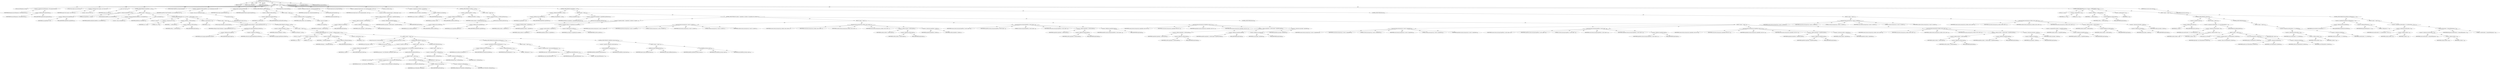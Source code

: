 digraph "getCommandline" {  
"111669149713" [label = <(METHOD,getCommandline)<SUB>425</SUB>> ]
"115964117026" [label = <(PARAM,this)<SUB>425</SUB>> ]
"115964117027" [label = <(PARAM,String[] srcFiles)<SUB>425</SUB>> ]
"115964117028" [label = <(PARAM,File[] baseDirs)<SUB>425</SUB>> ]
"25769803833" [label = <(BLOCK,&lt;empty&gt;,&lt;empty&gt;)<SUB>425</SUB>> ]
"94489280545" [label = <(LOCAL,char fileSeparator: char)<SUB>426</SUB>> ]
"30064771386" [label = <(&lt;operator&gt;.assignment,char fileSeparator = File.separatorChar)<SUB>426</SUB>> ]
"68719477006" [label = <(IDENTIFIER,fileSeparator,char fileSeparator = File.separatorChar)<SUB>426</SUB>> ]
"30064771387" [label = <(&lt;operator&gt;.fieldAccess,File.separatorChar)<SUB>426</SUB>> ]
"68719477007" [label = <(IDENTIFIER,File,char fileSeparator = File.separatorChar)<SUB>426</SUB>> ]
"55834574909" [label = <(FIELD_IDENTIFIER,separatorChar,separatorChar)<SUB>426</SUB>> ]
"94489280546" [label = <(LOCAL,Vector targets: java.util.Vector)<SUB>427</SUB>> ]
"30064771388" [label = <(&lt;operator&gt;.assignment,Vector targets = new Vector())<SUB>427</SUB>> ]
"68719477008" [label = <(IDENTIFIER,targets,Vector targets = new Vector())<SUB>427</SUB>> ]
"30064771389" [label = <(&lt;operator&gt;.alloc,new Vector())<SUB>427</SUB>> ]
"30064771390" [label = <(&lt;init&gt;,new Vector())<SUB>427</SUB>> ]
"68719477009" [label = <(IDENTIFIER,targets,new Vector())<SUB>427</SUB>> ]
"47244640291" [label = <(CONTROL_STRUCTURE,IF,if (targetFilePos != null))<SUB>428</SUB>> ]
"30064771391" [label = <(&lt;operator&gt;.notEquals,targetFilePos != null)<SUB>428</SUB>> ]
"30064771392" [label = <(&lt;operator&gt;.fieldAccess,this.targetFilePos)<SUB>428</SUB>> ]
"68719477010" [label = <(IDENTIFIER,this,targetFilePos != null)> ]
"55834574910" [label = <(FIELD_IDENTIFIER,targetFilePos,targetFilePos)<SUB>428</SUB>> ]
"90194313281" [label = <(LITERAL,null,targetFilePos != null)<SUB>428</SUB>> ]
"25769803834" [label = <(BLOCK,&lt;empty&gt;,&lt;empty&gt;)<SUB>428</SUB>> ]
"94489280547" [label = <(LOCAL,Hashtable addedFiles: java.util.Hashtable)<SUB>429</SUB>> ]
"30064771393" [label = <(&lt;operator&gt;.assignment,Hashtable addedFiles = new Hashtable())<SUB>429</SUB>> ]
"68719477011" [label = <(IDENTIFIER,addedFiles,Hashtable addedFiles = new Hashtable())<SUB>429</SUB>> ]
"30064771394" [label = <(&lt;operator&gt;.alloc,new Hashtable())<SUB>429</SUB>> ]
"30064771395" [label = <(&lt;init&gt;,new Hashtable())<SUB>429</SUB>> ]
"68719477012" [label = <(IDENTIFIER,addedFiles,new Hashtable())<SUB>429</SUB>> ]
"47244640292" [label = <(CONTROL_STRUCTURE,FOR,for (int i = 0; Some(i &lt; srcFiles.length); i++))<SUB>430</SUB>> ]
"94489280548" [label = <(LOCAL,int i: int)<SUB>430</SUB>> ]
"30064771396" [label = <(&lt;operator&gt;.assignment,int i = 0)<SUB>430</SUB>> ]
"68719477013" [label = <(IDENTIFIER,i,int i = 0)<SUB>430</SUB>> ]
"90194313282" [label = <(LITERAL,0,int i = 0)<SUB>430</SUB>> ]
"30064771397" [label = <(&lt;operator&gt;.lessThan,i &lt; srcFiles.length)<SUB>430</SUB>> ]
"68719477014" [label = <(IDENTIFIER,i,i &lt; srcFiles.length)<SUB>430</SUB>> ]
"30064771398" [label = <(&lt;operator&gt;.fieldAccess,srcFiles.length)<SUB>430</SUB>> ]
"68719477015" [label = <(IDENTIFIER,srcFiles,i &lt; srcFiles.length)<SUB>430</SUB>> ]
"55834574911" [label = <(FIELD_IDENTIFIER,length,length)<SUB>430</SUB>> ]
"30064771399" [label = <(&lt;operator&gt;.postIncrement,i++)<SUB>430</SUB>> ]
"68719477016" [label = <(IDENTIFIER,i,i++)<SUB>430</SUB>> ]
"25769803835" [label = <(BLOCK,&lt;empty&gt;,&lt;empty&gt;)<SUB>430</SUB>> ]
"94489280549" [label = <(LOCAL,String[] subTargets: java.lang.String[])<SUB>431</SUB>> ]
"30064771400" [label = <(&lt;operator&gt;.assignment,String[] subTargets = mapper.mapFileName(srcFil...)<SUB>431</SUB>> ]
"68719477017" [label = <(IDENTIFIER,subTargets,String[] subTargets = mapper.mapFileName(srcFil...)<SUB>431</SUB>> ]
"30064771401" [label = <(mapFileName,this.mapper.mapFileName(srcFiles[i]))<SUB>431</SUB>> ]
"30064771402" [label = <(&lt;operator&gt;.fieldAccess,this.mapper)<SUB>431</SUB>> ]
"68719477018" [label = <(IDENTIFIER,this,this.mapper.mapFileName(srcFiles[i]))> ]
"55834574912" [label = <(FIELD_IDENTIFIER,mapper,mapper)<SUB>431</SUB>> ]
"30064771403" [label = <(&lt;operator&gt;.indexAccess,srcFiles[i])<SUB>431</SUB>> ]
"68719477019" [label = <(IDENTIFIER,srcFiles,this.mapper.mapFileName(srcFiles[i]))<SUB>431</SUB>> ]
"68719477020" [label = <(IDENTIFIER,i,this.mapper.mapFileName(srcFiles[i]))<SUB>431</SUB>> ]
"47244640293" [label = <(CONTROL_STRUCTURE,IF,if (subTargets != null))<SUB>432</SUB>> ]
"30064771404" [label = <(&lt;operator&gt;.notEquals,subTargets != null)<SUB>432</SUB>> ]
"68719477021" [label = <(IDENTIFIER,subTargets,subTargets != null)<SUB>432</SUB>> ]
"90194313283" [label = <(LITERAL,null,subTargets != null)<SUB>432</SUB>> ]
"25769803836" [label = <(BLOCK,&lt;empty&gt;,&lt;empty&gt;)<SUB>432</SUB>> ]
"47244640294" [label = <(CONTROL_STRUCTURE,FOR,for (int j = 0; Some(j &lt; subTargets.length); j++))<SUB>433</SUB>> ]
"94489280550" [label = <(LOCAL,int j: int)<SUB>433</SUB>> ]
"30064771405" [label = <(&lt;operator&gt;.assignment,int j = 0)<SUB>433</SUB>> ]
"68719477022" [label = <(IDENTIFIER,j,int j = 0)<SUB>433</SUB>> ]
"90194313284" [label = <(LITERAL,0,int j = 0)<SUB>433</SUB>> ]
"30064771406" [label = <(&lt;operator&gt;.lessThan,j &lt; subTargets.length)<SUB>433</SUB>> ]
"68719477023" [label = <(IDENTIFIER,j,j &lt; subTargets.length)<SUB>433</SUB>> ]
"30064771407" [label = <(&lt;operator&gt;.fieldAccess,subTargets.length)<SUB>433</SUB>> ]
"68719477024" [label = <(IDENTIFIER,subTargets,j &lt; subTargets.length)<SUB>433</SUB>> ]
"55834574913" [label = <(FIELD_IDENTIFIER,length,length)<SUB>433</SUB>> ]
"30064771408" [label = <(&lt;operator&gt;.postIncrement,j++)<SUB>433</SUB>> ]
"68719477025" [label = <(IDENTIFIER,j,j++)<SUB>433</SUB>> ]
"25769803837" [label = <(BLOCK,&lt;empty&gt;,&lt;empty&gt;)<SUB>433</SUB>> ]
"94489280551" [label = <(LOCAL,String name: java.lang.String)<SUB>434</SUB>> ]
"30064771409" [label = <(&lt;operator&gt;.assignment,String name = null)<SUB>434</SUB>> ]
"68719477026" [label = <(IDENTIFIER,name,String name = null)<SUB>434</SUB>> ]
"90194313285" [label = <(LITERAL,null,String name = null)<SUB>434</SUB>> ]
"47244640295" [label = <(CONTROL_STRUCTURE,IF,if (!relative))<SUB>435</SUB>> ]
"30064771410" [label = <(&lt;operator&gt;.logicalNot,!relative)<SUB>435</SUB>> ]
"30064771411" [label = <(&lt;operator&gt;.fieldAccess,this.relative)<SUB>435</SUB>> ]
"68719477027" [label = <(IDENTIFIER,this,!relative)> ]
"55834574914" [label = <(FIELD_IDENTIFIER,relative,relative)<SUB>435</SUB>> ]
"25769803838" [label = <(BLOCK,&lt;empty&gt;,&lt;empty&gt;)<SUB>435</SUB>> ]
"30064771412" [label = <(&lt;operator&gt;.assignment,name = (new File(destDir, subTargets[j])).getAb...)<SUB>436</SUB>> ]
"68719477028" [label = <(IDENTIFIER,name,name = (new File(destDir, subTargets[j])).getAb...)<SUB>436</SUB>> ]
"30064771413" [label = <(getAbsolutePath,this.getAbsolutePath())<SUB>436</SUB>> ]
"25769803839" [label = <(BLOCK,&lt;empty&gt;,&lt;empty&gt;)<SUB>436</SUB>> ]
"94489280552" [label = <(LOCAL,$obj7: java.io.File)<SUB>436</SUB>> ]
"30064771414" [label = <(&lt;operator&gt;.assignment,$obj7 = new File(destDir, subTargets[j]))<SUB>436</SUB>> ]
"68719477029" [label = <(IDENTIFIER,$obj7,$obj7 = new File(destDir, subTargets[j]))<SUB>436</SUB>> ]
"30064771415" [label = <(&lt;operator&gt;.alloc,new File(destDir, subTargets[j]))<SUB>436</SUB>> ]
"30064771416" [label = <(&lt;init&gt;,new File(destDir, subTargets[j]))<SUB>436</SUB>> ]
"68719477030" [label = <(IDENTIFIER,$obj7,new File(destDir, subTargets[j]))<SUB>436</SUB>> ]
"30064771417" [label = <(&lt;operator&gt;.fieldAccess,this.destDir)<SUB>436</SUB>> ]
"68719477031" [label = <(IDENTIFIER,this,new File(destDir, subTargets[j]))> ]
"55834574915" [label = <(FIELD_IDENTIFIER,destDir,destDir)<SUB>436</SUB>> ]
"30064771418" [label = <(&lt;operator&gt;.indexAccess,subTargets[j])<SUB>436</SUB>> ]
"68719477032" [label = <(IDENTIFIER,subTargets,new File(destDir, subTargets[j]))<SUB>436</SUB>> ]
"68719477033" [label = <(IDENTIFIER,j,new File(destDir, subTargets[j]))<SUB>436</SUB>> ]
"68719477034" [label = <(IDENTIFIER,$obj7,&lt;empty&gt;)<SUB>436</SUB>> ]
"47244640296" [label = <(CONTROL_STRUCTURE,ELSE,else)<SUB>437</SUB>> ]
"25769803840" [label = <(BLOCK,&lt;empty&gt;,&lt;empty&gt;)<SUB>437</SUB>> ]
"30064771419" [label = <(&lt;operator&gt;.assignment,name = subTargets[j])<SUB>438</SUB>> ]
"68719477035" [label = <(IDENTIFIER,name,name = subTargets[j])<SUB>438</SUB>> ]
"30064771420" [label = <(&lt;operator&gt;.indexAccess,subTargets[j])<SUB>438</SUB>> ]
"68719477036" [label = <(IDENTIFIER,subTargets,name = subTargets[j])<SUB>438</SUB>> ]
"68719477037" [label = <(IDENTIFIER,j,name = subTargets[j])<SUB>438</SUB>> ]
"47244640297" [label = <(CONTROL_STRUCTURE,IF,if (forwardSlash &amp;&amp; fileSeparator != '/'))<SUB>440</SUB>> ]
"30064771421" [label = <(&lt;operator&gt;.logicalAnd,forwardSlash &amp;&amp; fileSeparator != '/')<SUB>440</SUB>> ]
"30064771422" [label = <(&lt;operator&gt;.fieldAccess,this.forwardSlash)<SUB>440</SUB>> ]
"68719477038" [label = <(IDENTIFIER,this,forwardSlash &amp;&amp; fileSeparator != '/')> ]
"55834574916" [label = <(FIELD_IDENTIFIER,forwardSlash,forwardSlash)<SUB>440</SUB>> ]
"30064771423" [label = <(&lt;operator&gt;.notEquals,fileSeparator != '/')<SUB>440</SUB>> ]
"68719477039" [label = <(IDENTIFIER,fileSeparator,fileSeparator != '/')<SUB>440</SUB>> ]
"90194313286" [label = <(LITERAL,'/',fileSeparator != '/')<SUB>440</SUB>> ]
"25769803841" [label = <(BLOCK,&lt;empty&gt;,&lt;empty&gt;)<SUB>440</SUB>> ]
"30064771424" [label = <(&lt;operator&gt;.assignment,name = name.replace(fileSeparator, '/'))<SUB>441</SUB>> ]
"68719477040" [label = <(IDENTIFIER,name,name = name.replace(fileSeparator, '/'))<SUB>441</SUB>> ]
"30064771425" [label = <(replace,name.replace(fileSeparator, '/'))<SUB>441</SUB>> ]
"68719477041" [label = <(IDENTIFIER,name,name.replace(fileSeparator, '/'))<SUB>441</SUB>> ]
"68719477042" [label = <(IDENTIFIER,fileSeparator,name.replace(fileSeparator, '/'))<SUB>441</SUB>> ]
"90194313287" [label = <(LITERAL,'/',name.replace(fileSeparator, '/'))<SUB>441</SUB>> ]
"47244640298" [label = <(CONTROL_STRUCTURE,IF,if (!addedFiles.contains(name)))<SUB>443</SUB>> ]
"30064771426" [label = <(&lt;operator&gt;.logicalNot,!addedFiles.contains(name))<SUB>443</SUB>> ]
"30064771427" [label = <(contains,addedFiles.contains(name))<SUB>443</SUB>> ]
"68719477043" [label = <(IDENTIFIER,addedFiles,addedFiles.contains(name))<SUB>443</SUB>> ]
"68719477044" [label = <(IDENTIFIER,name,addedFiles.contains(name))<SUB>443</SUB>> ]
"25769803842" [label = <(BLOCK,&lt;empty&gt;,&lt;empty&gt;)<SUB>443</SUB>> ]
"30064771428" [label = <(addElement,targets.addElement(name))<SUB>444</SUB>> ]
"68719477045" [label = <(IDENTIFIER,targets,targets.addElement(name))<SUB>444</SUB>> ]
"68719477046" [label = <(IDENTIFIER,name,targets.addElement(name))<SUB>444</SUB>> ]
"30064771429" [label = <(put,addedFiles.put(name, name))<SUB>445</SUB>> ]
"68719477047" [label = <(IDENTIFIER,addedFiles,addedFiles.put(name, name))<SUB>445</SUB>> ]
"68719477048" [label = <(IDENTIFIER,name,addedFiles.put(name, name))<SUB>445</SUB>> ]
"68719477049" [label = <(IDENTIFIER,name,addedFiles.put(name, name))<SUB>445</SUB>> ]
"94489280553" [label = <(LOCAL,String[] targetFiles: java.lang.String[])<SUB>451</SUB>> ]
"30064771430" [label = <(&lt;operator&gt;.assignment,String[] targetFiles = new String[targets.size()])<SUB>451</SUB>> ]
"68719477050" [label = <(IDENTIFIER,targetFiles,String[] targetFiles = new String[targets.size()])<SUB>451</SUB>> ]
"30064771431" [label = <(&lt;operator&gt;.alloc,new String[targets.size()])> ]
"30064771432" [label = <(size,targets.size())<SUB>451</SUB>> ]
"68719477051" [label = <(IDENTIFIER,targets,targets.size())<SUB>451</SUB>> ]
"30064771433" [label = <(copyInto,targets.copyInto(targetFiles))<SUB>452</SUB>> ]
"68719477052" [label = <(IDENTIFIER,targets,targets.copyInto(targetFiles))<SUB>452</SUB>> ]
"68719477053" [label = <(IDENTIFIER,targetFiles,targets.copyInto(targetFiles))<SUB>452</SUB>> ]
"47244640299" [label = <(CONTROL_STRUCTURE,IF,if (!addSourceFile))<SUB>454</SUB>> ]
"30064771434" [label = <(&lt;operator&gt;.logicalNot,!addSourceFile)<SUB>454</SUB>> ]
"30064771435" [label = <(&lt;operator&gt;.fieldAccess,this.addSourceFile)<SUB>454</SUB>> ]
"68719477054" [label = <(IDENTIFIER,this,!addSourceFile)> ]
"55834574917" [label = <(FIELD_IDENTIFIER,addSourceFile,addSourceFile)<SUB>454</SUB>> ]
"25769803843" [label = <(BLOCK,&lt;empty&gt;,&lt;empty&gt;)<SUB>454</SUB>> ]
"30064771436" [label = <(&lt;operator&gt;.assignment,srcFiles = new String[0])<SUB>455</SUB>> ]
"68719477055" [label = <(IDENTIFIER,srcFiles,srcFiles = new String[0])<SUB>455</SUB>> ]
"30064771437" [label = <(&lt;operator&gt;.alloc,new String[0])> ]
"90194313288" [label = <(LITERAL,0,new String[0])<SUB>455</SUB>> ]
"94489280554" [label = <(LOCAL,String[] orig: java.lang.String[])<SUB>458</SUB>> ]
"30064771438" [label = <(&lt;operator&gt;.assignment,String[] orig = cmdl.getCommandline())<SUB>458</SUB>> ]
"68719477056" [label = <(IDENTIFIER,orig,String[] orig = cmdl.getCommandline())<SUB>458</SUB>> ]
"30064771439" [label = <(getCommandline,getCommandline())<SUB>458</SUB>> ]
"68719477057" [label = <(IDENTIFIER,cmdl,getCommandline())<SUB>458</SUB>> ]
"94489280555" [label = <(LOCAL,String[] result: java.lang.String[])<SUB>459</SUB>> ]
"30064771440" [label = <(&lt;operator&gt;.assignment,String[] result = new String[orig.length + srcF...)<SUB>459</SUB>> ]
"68719477058" [label = <(IDENTIFIER,result,String[] result = new String[orig.length + srcF...)<SUB>459</SUB>> ]
"30064771441" [label = <(&lt;operator&gt;.alloc,new String[orig.length + srcFiles.length + targ...)> ]
"30064771442" [label = <(&lt;operator&gt;.addition,orig.length + srcFiles.length + targetFiles.length)<SUB>460</SUB>> ]
"30064771443" [label = <(&lt;operator&gt;.addition,orig.length + srcFiles.length)<SUB>460</SUB>> ]
"30064771444" [label = <(&lt;operator&gt;.fieldAccess,orig.length)<SUB>460</SUB>> ]
"68719477059" [label = <(IDENTIFIER,orig,orig.length + srcFiles.length)<SUB>460</SUB>> ]
"55834574918" [label = <(FIELD_IDENTIFIER,length,length)<SUB>460</SUB>> ]
"30064771445" [label = <(&lt;operator&gt;.fieldAccess,srcFiles.length)<SUB>460</SUB>> ]
"68719477060" [label = <(IDENTIFIER,srcFiles,orig.length + srcFiles.length)<SUB>460</SUB>> ]
"55834574919" [label = <(FIELD_IDENTIFIER,length,length)<SUB>460</SUB>> ]
"30064771446" [label = <(&lt;operator&gt;.fieldAccess,targetFiles.length)<SUB>460</SUB>> ]
"68719477061" [label = <(IDENTIFIER,targetFiles,orig.length + srcFiles.length + targetFiles.length)<SUB>460</SUB>> ]
"55834574920" [label = <(FIELD_IDENTIFIER,length,length)<SUB>460</SUB>> ]
"94489280556" [label = <(LOCAL,int srcIndex: int)<SUB>462</SUB>> ]
"30064771447" [label = <(&lt;operator&gt;.assignment,int srcIndex = orig.length)<SUB>462</SUB>> ]
"68719477062" [label = <(IDENTIFIER,srcIndex,int srcIndex = orig.length)<SUB>462</SUB>> ]
"30064771448" [label = <(&lt;operator&gt;.fieldAccess,orig.length)<SUB>462</SUB>> ]
"68719477063" [label = <(IDENTIFIER,orig,int srcIndex = orig.length)<SUB>462</SUB>> ]
"55834574921" [label = <(FIELD_IDENTIFIER,length,length)<SUB>462</SUB>> ]
"47244640300" [label = <(CONTROL_STRUCTURE,IF,if (srcFilePos != null))<SUB>463</SUB>> ]
"30064771449" [label = <(&lt;operator&gt;.notEquals,srcFilePos != null)<SUB>463</SUB>> ]
"30064771450" [label = <(&lt;operator&gt;.fieldAccess,this.srcFilePos)<SUB>463</SUB>> ]
"68719477064" [label = <(IDENTIFIER,this,srcFilePos != null)> ]
"55834574922" [label = <(FIELD_IDENTIFIER,srcFilePos,srcFilePos)<SUB>463</SUB>> ]
"90194313289" [label = <(LITERAL,null,srcFilePos != null)<SUB>463</SUB>> ]
"25769803844" [label = <(BLOCK,&lt;empty&gt;,&lt;empty&gt;)<SUB>463</SUB>> ]
"30064771451" [label = <(&lt;operator&gt;.assignment,srcIndex = srcFilePos.getPosition())<SUB>464</SUB>> ]
"68719477065" [label = <(IDENTIFIER,srcIndex,srcIndex = srcFilePos.getPosition())<SUB>464</SUB>> ]
"30064771452" [label = <(getPosition,this.srcFilePos.getPosition())<SUB>464</SUB>> ]
"30064771453" [label = <(&lt;operator&gt;.fieldAccess,this.srcFilePos)<SUB>464</SUB>> ]
"68719477066" [label = <(IDENTIFIER,this,this.srcFilePos.getPosition())> ]
"55834574923" [label = <(FIELD_IDENTIFIER,srcFilePos,srcFilePos)<SUB>464</SUB>> ]
"47244640301" [label = <(CONTROL_STRUCTURE,IF,if (targetFilePos != null))<SUB>467</SUB>> ]
"30064771454" [label = <(&lt;operator&gt;.notEquals,targetFilePos != null)<SUB>467</SUB>> ]
"30064771455" [label = <(&lt;operator&gt;.fieldAccess,this.targetFilePos)<SUB>467</SUB>> ]
"68719477067" [label = <(IDENTIFIER,this,targetFilePos != null)> ]
"55834574924" [label = <(FIELD_IDENTIFIER,targetFilePos,targetFilePos)<SUB>467</SUB>> ]
"90194313290" [label = <(LITERAL,null,targetFilePos != null)<SUB>467</SUB>> ]
"25769803845" [label = <(BLOCK,&lt;empty&gt;,&lt;empty&gt;)<SUB>467</SUB>> ]
"94489280557" [label = <(LOCAL,int targetIndex: int)<SUB>468</SUB>> ]
"30064771456" [label = <(&lt;operator&gt;.assignment,int targetIndex = targetFilePos.getPosition())<SUB>468</SUB>> ]
"68719477068" [label = <(IDENTIFIER,targetIndex,int targetIndex = targetFilePos.getPosition())<SUB>468</SUB>> ]
"30064771457" [label = <(getPosition,this.targetFilePos.getPosition())<SUB>468</SUB>> ]
"30064771458" [label = <(&lt;operator&gt;.fieldAccess,this.targetFilePos)<SUB>468</SUB>> ]
"68719477069" [label = <(IDENTIFIER,this,this.targetFilePos.getPosition())> ]
"55834574925" [label = <(FIELD_IDENTIFIER,targetFilePos,targetFilePos)<SUB>468</SUB>> ]
"47244640302" [label = <(CONTROL_STRUCTURE,IF,if (srcIndex &lt; targetIndex || (srcIndex == targetIndex &amp;&amp; srcIsFirst)))<SUB>470</SUB>> ]
"30064771459" [label = <(&lt;operator&gt;.logicalOr,srcIndex &lt; targetIndex || (srcIndex == targetIn...)<SUB>470</SUB>> ]
"30064771460" [label = <(&lt;operator&gt;.lessThan,srcIndex &lt; targetIndex)<SUB>470</SUB>> ]
"68719477070" [label = <(IDENTIFIER,srcIndex,srcIndex &lt; targetIndex)<SUB>470</SUB>> ]
"68719477071" [label = <(IDENTIFIER,targetIndex,srcIndex &lt; targetIndex)<SUB>470</SUB>> ]
"30064771461" [label = <(&lt;operator&gt;.logicalAnd,srcIndex == targetIndex &amp;&amp; srcIsFirst)<SUB>471</SUB>> ]
"30064771462" [label = <(&lt;operator&gt;.equals,srcIndex == targetIndex)<SUB>471</SUB>> ]
"68719477072" [label = <(IDENTIFIER,srcIndex,srcIndex == targetIndex)<SUB>471</SUB>> ]
"68719477073" [label = <(IDENTIFIER,targetIndex,srcIndex == targetIndex)<SUB>471</SUB>> ]
"30064771463" [label = <(&lt;operator&gt;.fieldAccess,this.srcIsFirst)<SUB>471</SUB>> ]
"68719477074" [label = <(IDENTIFIER,this,srcIndex == targetIndex &amp;&amp; srcIsFirst)> ]
"55834574926" [label = <(FIELD_IDENTIFIER,srcIsFirst,srcIsFirst)<SUB>471</SUB>> ]
"25769803846" [label = <(BLOCK,&lt;empty&gt;,&lt;empty&gt;)<SUB>471</SUB>> ]
"30064771464" [label = <(arraycopy,System.arraycopy(orig, 0, result, 0, srcIndex))<SUB>474</SUB>> ]
"68719477075" [label = <(IDENTIFIER,System,System.arraycopy(orig, 0, result, 0, srcIndex))<SUB>474</SUB>> ]
"68719477076" [label = <(IDENTIFIER,orig,System.arraycopy(orig, 0, result, 0, srcIndex))<SUB>474</SUB>> ]
"90194313291" [label = <(LITERAL,0,System.arraycopy(orig, 0, result, 0, srcIndex))<SUB>474</SUB>> ]
"68719477077" [label = <(IDENTIFIER,result,System.arraycopy(orig, 0, result, 0, srcIndex))<SUB>474</SUB>> ]
"90194313292" [label = <(LITERAL,0,System.arraycopy(orig, 0, result, 0, srcIndex))<SUB>474</SUB>> ]
"68719477078" [label = <(IDENTIFIER,srcIndex,System.arraycopy(orig, 0, result, 0, srcIndex))<SUB>474</SUB>> ]
"30064771465" [label = <(arraycopy,System.arraycopy(orig, srcIndex, result, srcInd...)<SUB>477</SUB>> ]
"68719477079" [label = <(IDENTIFIER,System,System.arraycopy(orig, srcIndex, result, srcInd...)<SUB>477</SUB>> ]
"68719477080" [label = <(IDENTIFIER,orig,System.arraycopy(orig, srcIndex, result, srcInd...)<SUB>477</SUB>> ]
"68719477081" [label = <(IDENTIFIER,srcIndex,System.arraycopy(orig, srcIndex, result, srcInd...)<SUB>477</SUB>> ]
"68719477082" [label = <(IDENTIFIER,result,System.arraycopy(orig, srcIndex, result, srcInd...)<SUB>477</SUB>> ]
"30064771466" [label = <(&lt;operator&gt;.addition,srcIndex + srcFiles.length)<SUB>478</SUB>> ]
"68719477083" [label = <(IDENTIFIER,srcIndex,srcIndex + srcFiles.length)<SUB>478</SUB>> ]
"30064771467" [label = <(&lt;operator&gt;.fieldAccess,srcFiles.length)<SUB>478</SUB>> ]
"68719477084" [label = <(IDENTIFIER,srcFiles,srcIndex + srcFiles.length)<SUB>478</SUB>> ]
"55834574927" [label = <(FIELD_IDENTIFIER,length,length)<SUB>478</SUB>> ]
"30064771468" [label = <(&lt;operator&gt;.subtraction,targetIndex - srcIndex)<SUB>479</SUB>> ]
"68719477085" [label = <(IDENTIFIER,targetIndex,targetIndex - srcIndex)<SUB>479</SUB>> ]
"68719477086" [label = <(IDENTIFIER,srcIndex,targetIndex - srcIndex)<SUB>479</SUB>> ]
"30064771469" [label = <(arraycopy,System.arraycopy(targetFiles, 0, result, target...)<SUB>482</SUB>> ]
"68719477087" [label = <(IDENTIFIER,System,System.arraycopy(targetFiles, 0, result, target...)<SUB>482</SUB>> ]
"68719477088" [label = <(IDENTIFIER,targetFiles,System.arraycopy(targetFiles, 0, result, target...)<SUB>482</SUB>> ]
"90194313293" [label = <(LITERAL,0,System.arraycopy(targetFiles, 0, result, target...)<SUB>482</SUB>> ]
"68719477089" [label = <(IDENTIFIER,result,System.arraycopy(targetFiles, 0, result, target...)<SUB>482</SUB>> ]
"30064771470" [label = <(&lt;operator&gt;.addition,targetIndex + srcFiles.length)<SUB>483</SUB>> ]
"68719477090" [label = <(IDENTIFIER,targetIndex,targetIndex + srcFiles.length)<SUB>483</SUB>> ]
"30064771471" [label = <(&lt;operator&gt;.fieldAccess,srcFiles.length)<SUB>483</SUB>> ]
"68719477091" [label = <(IDENTIFIER,srcFiles,targetIndex + srcFiles.length)<SUB>483</SUB>> ]
"55834574928" [label = <(FIELD_IDENTIFIER,length,length)<SUB>483</SUB>> ]
"30064771472" [label = <(&lt;operator&gt;.fieldAccess,targetFiles.length)<SUB>484</SUB>> ]
"68719477092" [label = <(IDENTIFIER,targetFiles,System.arraycopy(targetFiles, 0, result, target...)<SUB>484</SUB>> ]
"55834574929" [label = <(FIELD_IDENTIFIER,length,length)<SUB>484</SUB>> ]
"30064771473" [label = <(arraycopy,System.arraycopy(orig, targetIndex, result, tar...)<SUB>487</SUB>> ]
"68719477093" [label = <(IDENTIFIER,System,System.arraycopy(orig, targetIndex, result, tar...)<SUB>487</SUB>> ]
"68719477094" [label = <(IDENTIFIER,orig,System.arraycopy(orig, targetIndex, result, tar...)<SUB>487</SUB>> ]
"68719477095" [label = <(IDENTIFIER,targetIndex,System.arraycopy(orig, targetIndex, result, tar...)<SUB>487</SUB>> ]
"68719477096" [label = <(IDENTIFIER,result,System.arraycopy(orig, targetIndex, result, tar...)<SUB>487</SUB>> ]
"30064771474" [label = <(&lt;operator&gt;.addition,targetIndex + srcFiles.length + targetFiles.length)<SUB>488</SUB>> ]
"30064771475" [label = <(&lt;operator&gt;.addition,targetIndex + srcFiles.length)<SUB>488</SUB>> ]
"68719477097" [label = <(IDENTIFIER,targetIndex,targetIndex + srcFiles.length)<SUB>488</SUB>> ]
"30064771476" [label = <(&lt;operator&gt;.fieldAccess,srcFiles.length)<SUB>488</SUB>> ]
"68719477098" [label = <(IDENTIFIER,srcFiles,targetIndex + srcFiles.length)<SUB>488</SUB>> ]
"55834574930" [label = <(FIELD_IDENTIFIER,length,length)<SUB>488</SUB>> ]
"30064771477" [label = <(&lt;operator&gt;.fieldAccess,targetFiles.length)<SUB>488</SUB>> ]
"68719477099" [label = <(IDENTIFIER,targetFiles,targetIndex + srcFiles.length + targetFiles.length)<SUB>488</SUB>> ]
"55834574931" [label = <(FIELD_IDENTIFIER,length,length)<SUB>488</SUB>> ]
"30064771478" [label = <(&lt;operator&gt;.subtraction,orig.length - targetIndex)<SUB>489</SUB>> ]
"30064771479" [label = <(&lt;operator&gt;.fieldAccess,orig.length)<SUB>489</SUB>> ]
"68719477100" [label = <(IDENTIFIER,orig,orig.length - targetIndex)<SUB>489</SUB>> ]
"55834574932" [label = <(FIELD_IDENTIFIER,length,length)<SUB>489</SUB>> ]
"68719477101" [label = <(IDENTIFIER,targetIndex,orig.length - targetIndex)<SUB>489</SUB>> ]
"47244640303" [label = <(CONTROL_STRUCTURE,ELSE,else)<SUB>490</SUB>> ]
"25769803847" [label = <(BLOCK,&lt;empty&gt;,&lt;empty&gt;)<SUB>490</SUB>> ]
"30064771480" [label = <(arraycopy,System.arraycopy(orig, 0, result, 0, targetIndex))<SUB>492</SUB>> ]
"68719477102" [label = <(IDENTIFIER,System,System.arraycopy(orig, 0, result, 0, targetIndex))<SUB>492</SUB>> ]
"68719477103" [label = <(IDENTIFIER,orig,System.arraycopy(orig, 0, result, 0, targetIndex))<SUB>492</SUB>> ]
"90194313294" [label = <(LITERAL,0,System.arraycopy(orig, 0, result, 0, targetIndex))<SUB>492</SUB>> ]
"68719477104" [label = <(IDENTIFIER,result,System.arraycopy(orig, 0, result, 0, targetIndex))<SUB>492</SUB>> ]
"90194313295" [label = <(LITERAL,0,System.arraycopy(orig, 0, result, 0, targetIndex))<SUB>492</SUB>> ]
"68719477105" [label = <(IDENTIFIER,targetIndex,System.arraycopy(orig, 0, result, 0, targetIndex))<SUB>492</SUB>> ]
"30064771481" [label = <(arraycopy,System.arraycopy(targetFiles, 0, result, target...)<SUB>495</SUB>> ]
"68719477106" [label = <(IDENTIFIER,System,System.arraycopy(targetFiles, 0, result, target...)<SUB>495</SUB>> ]
"68719477107" [label = <(IDENTIFIER,targetFiles,System.arraycopy(targetFiles, 0, result, target...)<SUB>495</SUB>> ]
"90194313296" [label = <(LITERAL,0,System.arraycopy(targetFiles, 0, result, target...)<SUB>495</SUB>> ]
"68719477108" [label = <(IDENTIFIER,result,System.arraycopy(targetFiles, 0, result, target...)<SUB>495</SUB>> ]
"68719477109" [label = <(IDENTIFIER,targetIndex,System.arraycopy(targetFiles, 0, result, target...)<SUB>496</SUB>> ]
"30064771482" [label = <(&lt;operator&gt;.fieldAccess,targetFiles.length)<SUB>497</SUB>> ]
"68719477110" [label = <(IDENTIFIER,targetFiles,System.arraycopy(targetFiles, 0, result, target...)<SUB>497</SUB>> ]
"55834574933" [label = <(FIELD_IDENTIFIER,length,length)<SUB>497</SUB>> ]
"30064771483" [label = <(arraycopy,System.arraycopy(orig, targetIndex, result, tar...)<SUB>500</SUB>> ]
"68719477111" [label = <(IDENTIFIER,System,System.arraycopy(orig, targetIndex, result, tar...)<SUB>500</SUB>> ]
"68719477112" [label = <(IDENTIFIER,orig,System.arraycopy(orig, targetIndex, result, tar...)<SUB>500</SUB>> ]
"68719477113" [label = <(IDENTIFIER,targetIndex,System.arraycopy(orig, targetIndex, result, tar...)<SUB>500</SUB>> ]
"68719477114" [label = <(IDENTIFIER,result,System.arraycopy(orig, targetIndex, result, tar...)<SUB>500</SUB>> ]
"30064771484" [label = <(&lt;operator&gt;.addition,targetIndex + targetFiles.length)<SUB>501</SUB>> ]
"68719477115" [label = <(IDENTIFIER,targetIndex,targetIndex + targetFiles.length)<SUB>501</SUB>> ]
"30064771485" [label = <(&lt;operator&gt;.fieldAccess,targetFiles.length)<SUB>501</SUB>> ]
"68719477116" [label = <(IDENTIFIER,targetFiles,targetIndex + targetFiles.length)<SUB>501</SUB>> ]
"55834574934" [label = <(FIELD_IDENTIFIER,length,length)<SUB>501</SUB>> ]
"30064771486" [label = <(&lt;operator&gt;.subtraction,srcIndex - targetIndex)<SUB>502</SUB>> ]
"68719477117" [label = <(IDENTIFIER,srcIndex,srcIndex - targetIndex)<SUB>502</SUB>> ]
"68719477118" [label = <(IDENTIFIER,targetIndex,srcIndex - targetIndex)<SUB>502</SUB>> ]
"30064771487" [label = <(arraycopy,System.arraycopy(orig, srcIndex, result, srcInd...)<SUB>505</SUB>> ]
"68719477119" [label = <(IDENTIFIER,System,System.arraycopy(orig, srcIndex, result, srcInd...)<SUB>505</SUB>> ]
"68719477120" [label = <(IDENTIFIER,orig,System.arraycopy(orig, srcIndex, result, srcInd...)<SUB>505</SUB>> ]
"68719477121" [label = <(IDENTIFIER,srcIndex,System.arraycopy(orig, srcIndex, result, srcInd...)<SUB>505</SUB>> ]
"68719477122" [label = <(IDENTIFIER,result,System.arraycopy(orig, srcIndex, result, srcInd...)<SUB>505</SUB>> ]
"30064771488" [label = <(&lt;operator&gt;.addition,srcIndex + srcFiles.length + targetFiles.length)<SUB>506</SUB>> ]
"30064771489" [label = <(&lt;operator&gt;.addition,srcIndex + srcFiles.length)<SUB>506</SUB>> ]
"68719477123" [label = <(IDENTIFIER,srcIndex,srcIndex + srcFiles.length)<SUB>506</SUB>> ]
"30064771490" [label = <(&lt;operator&gt;.fieldAccess,srcFiles.length)<SUB>506</SUB>> ]
"68719477124" [label = <(IDENTIFIER,srcFiles,srcIndex + srcFiles.length)<SUB>506</SUB>> ]
"55834574935" [label = <(FIELD_IDENTIFIER,length,length)<SUB>506</SUB>> ]
"30064771491" [label = <(&lt;operator&gt;.fieldAccess,targetFiles.length)<SUB>506</SUB>> ]
"68719477125" [label = <(IDENTIFIER,targetFiles,srcIndex + srcFiles.length + targetFiles.length)<SUB>506</SUB>> ]
"55834574936" [label = <(FIELD_IDENTIFIER,length,length)<SUB>506</SUB>> ]
"30064771492" [label = <(&lt;operator&gt;.subtraction,orig.length - srcIndex)<SUB>507</SUB>> ]
"30064771493" [label = <(&lt;operator&gt;.fieldAccess,orig.length)<SUB>507</SUB>> ]
"68719477126" [label = <(IDENTIFIER,orig,orig.length - srcIndex)<SUB>507</SUB>> ]
"55834574937" [label = <(FIELD_IDENTIFIER,length,length)<SUB>507</SUB>> ]
"68719477127" [label = <(IDENTIFIER,srcIndex,orig.length - srcIndex)<SUB>507</SUB>> ]
"30064771494" [label = <(&lt;operator&gt;.assignmentPlus,srcIndex += targetFiles.length)<SUB>508</SUB>> ]
"68719477128" [label = <(IDENTIFIER,srcIndex,srcIndex += targetFiles.length)<SUB>508</SUB>> ]
"30064771495" [label = <(&lt;operator&gt;.fieldAccess,targetFiles.length)<SUB>508</SUB>> ]
"68719477129" [label = <(IDENTIFIER,targetFiles,srcIndex += targetFiles.length)<SUB>508</SUB>> ]
"55834574938" [label = <(FIELD_IDENTIFIER,length,length)<SUB>508</SUB>> ]
"47244640304" [label = <(CONTROL_STRUCTURE,ELSE,else)<SUB>511</SUB>> ]
"25769803848" [label = <(BLOCK,&lt;empty&gt;,&lt;empty&gt;)<SUB>511</SUB>> ]
"30064771496" [label = <(arraycopy,System.arraycopy(orig, 0, result, 0, srcIndex))<SUB>514</SUB>> ]
"68719477130" [label = <(IDENTIFIER,System,System.arraycopy(orig, 0, result, 0, srcIndex))<SUB>514</SUB>> ]
"68719477131" [label = <(IDENTIFIER,orig,System.arraycopy(orig, 0, result, 0, srcIndex))<SUB>514</SUB>> ]
"90194313297" [label = <(LITERAL,0,System.arraycopy(orig, 0, result, 0, srcIndex))<SUB>514</SUB>> ]
"68719477132" [label = <(IDENTIFIER,result,System.arraycopy(orig, 0, result, 0, srcIndex))<SUB>514</SUB>> ]
"90194313298" [label = <(LITERAL,0,System.arraycopy(orig, 0, result, 0, srcIndex))<SUB>514</SUB>> ]
"68719477133" [label = <(IDENTIFIER,srcIndex,System.arraycopy(orig, 0, result, 0, srcIndex))<SUB>514</SUB>> ]
"30064771497" [label = <(arraycopy,System.arraycopy(orig, srcIndex, result, srcInd...)<SUB>516</SUB>> ]
"68719477134" [label = <(IDENTIFIER,System,System.arraycopy(orig, srcIndex, result, srcInd...)<SUB>516</SUB>> ]
"68719477135" [label = <(IDENTIFIER,orig,System.arraycopy(orig, srcIndex, result, srcInd...)<SUB>516</SUB>> ]
"68719477136" [label = <(IDENTIFIER,srcIndex,System.arraycopy(orig, srcIndex, result, srcInd...)<SUB>516</SUB>> ]
"68719477137" [label = <(IDENTIFIER,result,System.arraycopy(orig, srcIndex, result, srcInd...)<SUB>516</SUB>> ]
"30064771498" [label = <(&lt;operator&gt;.addition,srcIndex + srcFiles.length)<SUB>517</SUB>> ]
"68719477138" [label = <(IDENTIFIER,srcIndex,srcIndex + srcFiles.length)<SUB>517</SUB>> ]
"30064771499" [label = <(&lt;operator&gt;.fieldAccess,srcFiles.length)<SUB>517</SUB>> ]
"68719477139" [label = <(IDENTIFIER,srcFiles,srcIndex + srcFiles.length)<SUB>517</SUB>> ]
"55834574939" [label = <(FIELD_IDENTIFIER,length,length)<SUB>517</SUB>> ]
"30064771500" [label = <(&lt;operator&gt;.subtraction,orig.length - srcIndex)<SUB>518</SUB>> ]
"30064771501" [label = <(&lt;operator&gt;.fieldAccess,orig.length)<SUB>518</SUB>> ]
"68719477140" [label = <(IDENTIFIER,orig,orig.length - srcIndex)<SUB>518</SUB>> ]
"55834574940" [label = <(FIELD_IDENTIFIER,length,length)<SUB>518</SUB>> ]
"68719477141" [label = <(IDENTIFIER,srcIndex,orig.length - srcIndex)<SUB>518</SUB>> ]
"47244640305" [label = <(CONTROL_STRUCTURE,FOR,for (int i = 0; Some(i &lt; srcFiles.length); i++))<SUB>523</SUB>> ]
"94489280558" [label = <(LOCAL,int i: int)<SUB>523</SUB>> ]
"30064771502" [label = <(&lt;operator&gt;.assignment,int i = 0)<SUB>523</SUB>> ]
"68719477142" [label = <(IDENTIFIER,i,int i = 0)<SUB>523</SUB>> ]
"90194313299" [label = <(LITERAL,0,int i = 0)<SUB>523</SUB>> ]
"30064771503" [label = <(&lt;operator&gt;.lessThan,i &lt; srcFiles.length)<SUB>523</SUB>> ]
"68719477143" [label = <(IDENTIFIER,i,i &lt; srcFiles.length)<SUB>523</SUB>> ]
"30064771504" [label = <(&lt;operator&gt;.fieldAccess,srcFiles.length)<SUB>523</SUB>> ]
"68719477144" [label = <(IDENTIFIER,srcFiles,i &lt; srcFiles.length)<SUB>523</SUB>> ]
"55834574941" [label = <(FIELD_IDENTIFIER,length,length)<SUB>523</SUB>> ]
"30064771505" [label = <(&lt;operator&gt;.postIncrement,i++)<SUB>523</SUB>> ]
"68719477145" [label = <(IDENTIFIER,i,i++)<SUB>523</SUB>> ]
"25769803849" [label = <(BLOCK,&lt;empty&gt;,&lt;empty&gt;)<SUB>523</SUB>> ]
"47244640306" [label = <(CONTROL_STRUCTURE,IF,if (!relative))<SUB>524</SUB>> ]
"30064771506" [label = <(&lt;operator&gt;.logicalNot,!relative)<SUB>524</SUB>> ]
"30064771507" [label = <(&lt;operator&gt;.fieldAccess,this.relative)<SUB>524</SUB>> ]
"68719477146" [label = <(IDENTIFIER,this,!relative)> ]
"55834574942" [label = <(FIELD_IDENTIFIER,relative,relative)<SUB>524</SUB>> ]
"25769803850" [label = <(BLOCK,&lt;empty&gt;,&lt;empty&gt;)<SUB>524</SUB>> ]
"30064771508" [label = <(&lt;operator&gt;.assignment,result[srcIndex + i] = (new File(baseDirs[i], s...)<SUB>525</SUB>> ]
"30064771509" [label = <(&lt;operator&gt;.indexAccess,result[srcIndex + i])<SUB>525</SUB>> ]
"68719477147" [label = <(IDENTIFIER,result,result[srcIndex + i] = (new File(baseDirs[i], s...)<SUB>525</SUB>> ]
"30064771510" [label = <(&lt;operator&gt;.addition,srcIndex + i)<SUB>525</SUB>> ]
"68719477148" [label = <(IDENTIFIER,srcIndex,srcIndex + i)<SUB>525</SUB>> ]
"68719477149" [label = <(IDENTIFIER,i,srcIndex + i)<SUB>525</SUB>> ]
"30064771511" [label = <(getAbsolutePath,this.getAbsolutePath())<SUB>526</SUB>> ]
"25769803851" [label = <(BLOCK,&lt;empty&gt;,&lt;empty&gt;)<SUB>526</SUB>> ]
"94489280559" [label = <(LOCAL,$obj8: java.io.File)<SUB>526</SUB>> ]
"30064771512" [label = <(&lt;operator&gt;.assignment,$obj8 = new File(baseDirs[i], srcFiles[i]))<SUB>526</SUB>> ]
"68719477150" [label = <(IDENTIFIER,$obj8,$obj8 = new File(baseDirs[i], srcFiles[i]))<SUB>526</SUB>> ]
"30064771513" [label = <(&lt;operator&gt;.alloc,new File(baseDirs[i], srcFiles[i]))<SUB>526</SUB>> ]
"30064771514" [label = <(&lt;init&gt;,new File(baseDirs[i], srcFiles[i]))<SUB>526</SUB>> ]
"68719477151" [label = <(IDENTIFIER,$obj8,new File(baseDirs[i], srcFiles[i]))<SUB>526</SUB>> ]
"30064771515" [label = <(&lt;operator&gt;.indexAccess,baseDirs[i])<SUB>526</SUB>> ]
"68719477152" [label = <(IDENTIFIER,baseDirs,new File(baseDirs[i], srcFiles[i]))<SUB>526</SUB>> ]
"68719477153" [label = <(IDENTIFIER,i,new File(baseDirs[i], srcFiles[i]))<SUB>526</SUB>> ]
"30064771516" [label = <(&lt;operator&gt;.indexAccess,srcFiles[i])<SUB>526</SUB>> ]
"68719477154" [label = <(IDENTIFIER,srcFiles,new File(baseDirs[i], srcFiles[i]))<SUB>526</SUB>> ]
"68719477155" [label = <(IDENTIFIER,i,new File(baseDirs[i], srcFiles[i]))<SUB>526</SUB>> ]
"68719477156" [label = <(IDENTIFIER,$obj8,&lt;empty&gt;)<SUB>526</SUB>> ]
"47244640307" [label = <(CONTROL_STRUCTURE,ELSE,else)<SUB>527</SUB>> ]
"25769803852" [label = <(BLOCK,&lt;empty&gt;,&lt;empty&gt;)<SUB>527</SUB>> ]
"30064771517" [label = <(&lt;operator&gt;.assignment,result[srcIndex + i] = srcFiles[i])<SUB>528</SUB>> ]
"30064771518" [label = <(&lt;operator&gt;.indexAccess,result[srcIndex + i])<SUB>528</SUB>> ]
"68719477157" [label = <(IDENTIFIER,result,result[srcIndex + i] = srcFiles[i])<SUB>528</SUB>> ]
"30064771519" [label = <(&lt;operator&gt;.addition,srcIndex + i)<SUB>528</SUB>> ]
"68719477158" [label = <(IDENTIFIER,srcIndex,srcIndex + i)<SUB>528</SUB>> ]
"68719477159" [label = <(IDENTIFIER,i,srcIndex + i)<SUB>528</SUB>> ]
"30064771520" [label = <(&lt;operator&gt;.indexAccess,srcFiles[i])<SUB>528</SUB>> ]
"68719477160" [label = <(IDENTIFIER,srcFiles,result[srcIndex + i] = srcFiles[i])<SUB>528</SUB>> ]
"68719477161" [label = <(IDENTIFIER,i,result[srcIndex + i] = srcFiles[i])<SUB>528</SUB>> ]
"47244640308" [label = <(CONTROL_STRUCTURE,IF,if (forwardSlash &amp;&amp; fileSeparator != '/'))<SUB>530</SUB>> ]
"30064771521" [label = <(&lt;operator&gt;.logicalAnd,forwardSlash &amp;&amp; fileSeparator != '/')<SUB>530</SUB>> ]
"30064771522" [label = <(&lt;operator&gt;.fieldAccess,this.forwardSlash)<SUB>530</SUB>> ]
"68719477162" [label = <(IDENTIFIER,this,forwardSlash &amp;&amp; fileSeparator != '/')> ]
"55834574943" [label = <(FIELD_IDENTIFIER,forwardSlash,forwardSlash)<SUB>530</SUB>> ]
"30064771523" [label = <(&lt;operator&gt;.notEquals,fileSeparator != '/')<SUB>530</SUB>> ]
"68719477163" [label = <(IDENTIFIER,fileSeparator,fileSeparator != '/')<SUB>530</SUB>> ]
"90194313300" [label = <(LITERAL,'/',fileSeparator != '/')<SUB>530</SUB>> ]
"25769803853" [label = <(BLOCK,&lt;empty&gt;,&lt;empty&gt;)<SUB>530</SUB>> ]
"30064771524" [label = <(&lt;operator&gt;.assignment,result[srcIndex + i] = result[srcIndex + i].rep...)<SUB>531</SUB>> ]
"30064771525" [label = <(&lt;operator&gt;.indexAccess,result[srcIndex + i])<SUB>531</SUB>> ]
"68719477164" [label = <(IDENTIFIER,result,result[srcIndex + i] = result[srcIndex + i].rep...)<SUB>531</SUB>> ]
"30064771526" [label = <(&lt;operator&gt;.addition,srcIndex + i)<SUB>531</SUB>> ]
"68719477165" [label = <(IDENTIFIER,srcIndex,srcIndex + i)<SUB>531</SUB>> ]
"68719477166" [label = <(IDENTIFIER,i,srcIndex + i)<SUB>531</SUB>> ]
"30064771527" [label = <(replace,result[srcIndex + i].replace(fileSeparator, '/'))<SUB>532</SUB>> ]
"30064771528" [label = <(&lt;operator&gt;.indexAccess,result[srcIndex + i])<SUB>532</SUB>> ]
"68719477167" [label = <(IDENTIFIER,result,result[srcIndex + i].replace(fileSeparator, '/'))<SUB>532</SUB>> ]
"30064771529" [label = <(&lt;operator&gt;.addition,srcIndex + i)<SUB>532</SUB>> ]
"68719477168" [label = <(IDENTIFIER,srcIndex,srcIndex + i)<SUB>532</SUB>> ]
"68719477169" [label = <(IDENTIFIER,i,srcIndex + i)<SUB>532</SUB>> ]
"68719477170" [label = <(IDENTIFIER,fileSeparator,result[srcIndex + i].replace(fileSeparator, '/'))<SUB>532</SUB>> ]
"90194313301" [label = <(LITERAL,'/',result[srcIndex + i].replace(fileSeparator, '/'))<SUB>532</SUB>> ]
"146028888067" [label = <(RETURN,return result;,return result;)<SUB>535</SUB>> ]
"68719477171" [label = <(IDENTIFIER,result,return result;)<SUB>535</SUB>> ]
"133143986226" [label = <(MODIFIER,PROTECTED)> ]
"133143986227" [label = <(MODIFIER,VIRTUAL)> ]
"128849018897" [label = <(METHOD_RETURN,java.lang.String[])<SUB>425</SUB>> ]
  "111669149713" -> "115964117026"  [ label = "AST: "] 
  "111669149713" -> "115964117027"  [ label = "AST: "] 
  "111669149713" -> "115964117028"  [ label = "AST: "] 
  "111669149713" -> "25769803833"  [ label = "AST: "] 
  "111669149713" -> "133143986226"  [ label = "AST: "] 
  "111669149713" -> "133143986227"  [ label = "AST: "] 
  "111669149713" -> "128849018897"  [ label = "AST: "] 
  "25769803833" -> "94489280545"  [ label = "AST: "] 
  "25769803833" -> "30064771386"  [ label = "AST: "] 
  "25769803833" -> "94489280546"  [ label = "AST: "] 
  "25769803833" -> "30064771388"  [ label = "AST: "] 
  "25769803833" -> "30064771390"  [ label = "AST: "] 
  "25769803833" -> "47244640291"  [ label = "AST: "] 
  "25769803833" -> "94489280553"  [ label = "AST: "] 
  "25769803833" -> "30064771430"  [ label = "AST: "] 
  "25769803833" -> "30064771433"  [ label = "AST: "] 
  "25769803833" -> "47244640299"  [ label = "AST: "] 
  "25769803833" -> "94489280554"  [ label = "AST: "] 
  "25769803833" -> "30064771438"  [ label = "AST: "] 
  "25769803833" -> "94489280555"  [ label = "AST: "] 
  "25769803833" -> "30064771440"  [ label = "AST: "] 
  "25769803833" -> "94489280556"  [ label = "AST: "] 
  "25769803833" -> "30064771447"  [ label = "AST: "] 
  "25769803833" -> "47244640300"  [ label = "AST: "] 
  "25769803833" -> "47244640301"  [ label = "AST: "] 
  "25769803833" -> "47244640305"  [ label = "AST: "] 
  "25769803833" -> "146028888067"  [ label = "AST: "] 
  "30064771386" -> "68719477006"  [ label = "AST: "] 
  "30064771386" -> "30064771387"  [ label = "AST: "] 
  "30064771387" -> "68719477007"  [ label = "AST: "] 
  "30064771387" -> "55834574909"  [ label = "AST: "] 
  "30064771388" -> "68719477008"  [ label = "AST: "] 
  "30064771388" -> "30064771389"  [ label = "AST: "] 
  "30064771390" -> "68719477009"  [ label = "AST: "] 
  "47244640291" -> "30064771391"  [ label = "AST: "] 
  "47244640291" -> "25769803834"  [ label = "AST: "] 
  "30064771391" -> "30064771392"  [ label = "AST: "] 
  "30064771391" -> "90194313281"  [ label = "AST: "] 
  "30064771392" -> "68719477010"  [ label = "AST: "] 
  "30064771392" -> "55834574910"  [ label = "AST: "] 
  "25769803834" -> "94489280547"  [ label = "AST: "] 
  "25769803834" -> "30064771393"  [ label = "AST: "] 
  "25769803834" -> "30064771395"  [ label = "AST: "] 
  "25769803834" -> "47244640292"  [ label = "AST: "] 
  "30064771393" -> "68719477011"  [ label = "AST: "] 
  "30064771393" -> "30064771394"  [ label = "AST: "] 
  "30064771395" -> "68719477012"  [ label = "AST: "] 
  "47244640292" -> "94489280548"  [ label = "AST: "] 
  "47244640292" -> "30064771396"  [ label = "AST: "] 
  "47244640292" -> "30064771397"  [ label = "AST: "] 
  "47244640292" -> "30064771399"  [ label = "AST: "] 
  "47244640292" -> "25769803835"  [ label = "AST: "] 
  "30064771396" -> "68719477013"  [ label = "AST: "] 
  "30064771396" -> "90194313282"  [ label = "AST: "] 
  "30064771397" -> "68719477014"  [ label = "AST: "] 
  "30064771397" -> "30064771398"  [ label = "AST: "] 
  "30064771398" -> "68719477015"  [ label = "AST: "] 
  "30064771398" -> "55834574911"  [ label = "AST: "] 
  "30064771399" -> "68719477016"  [ label = "AST: "] 
  "25769803835" -> "94489280549"  [ label = "AST: "] 
  "25769803835" -> "30064771400"  [ label = "AST: "] 
  "25769803835" -> "47244640293"  [ label = "AST: "] 
  "30064771400" -> "68719477017"  [ label = "AST: "] 
  "30064771400" -> "30064771401"  [ label = "AST: "] 
  "30064771401" -> "30064771402"  [ label = "AST: "] 
  "30064771401" -> "30064771403"  [ label = "AST: "] 
  "30064771402" -> "68719477018"  [ label = "AST: "] 
  "30064771402" -> "55834574912"  [ label = "AST: "] 
  "30064771403" -> "68719477019"  [ label = "AST: "] 
  "30064771403" -> "68719477020"  [ label = "AST: "] 
  "47244640293" -> "30064771404"  [ label = "AST: "] 
  "47244640293" -> "25769803836"  [ label = "AST: "] 
  "30064771404" -> "68719477021"  [ label = "AST: "] 
  "30064771404" -> "90194313283"  [ label = "AST: "] 
  "25769803836" -> "47244640294"  [ label = "AST: "] 
  "47244640294" -> "94489280550"  [ label = "AST: "] 
  "47244640294" -> "30064771405"  [ label = "AST: "] 
  "47244640294" -> "30064771406"  [ label = "AST: "] 
  "47244640294" -> "30064771408"  [ label = "AST: "] 
  "47244640294" -> "25769803837"  [ label = "AST: "] 
  "30064771405" -> "68719477022"  [ label = "AST: "] 
  "30064771405" -> "90194313284"  [ label = "AST: "] 
  "30064771406" -> "68719477023"  [ label = "AST: "] 
  "30064771406" -> "30064771407"  [ label = "AST: "] 
  "30064771407" -> "68719477024"  [ label = "AST: "] 
  "30064771407" -> "55834574913"  [ label = "AST: "] 
  "30064771408" -> "68719477025"  [ label = "AST: "] 
  "25769803837" -> "94489280551"  [ label = "AST: "] 
  "25769803837" -> "30064771409"  [ label = "AST: "] 
  "25769803837" -> "47244640295"  [ label = "AST: "] 
  "25769803837" -> "47244640297"  [ label = "AST: "] 
  "25769803837" -> "47244640298"  [ label = "AST: "] 
  "30064771409" -> "68719477026"  [ label = "AST: "] 
  "30064771409" -> "90194313285"  [ label = "AST: "] 
  "47244640295" -> "30064771410"  [ label = "AST: "] 
  "47244640295" -> "25769803838"  [ label = "AST: "] 
  "47244640295" -> "47244640296"  [ label = "AST: "] 
  "30064771410" -> "30064771411"  [ label = "AST: "] 
  "30064771411" -> "68719477027"  [ label = "AST: "] 
  "30064771411" -> "55834574914"  [ label = "AST: "] 
  "25769803838" -> "30064771412"  [ label = "AST: "] 
  "30064771412" -> "68719477028"  [ label = "AST: "] 
  "30064771412" -> "30064771413"  [ label = "AST: "] 
  "30064771413" -> "25769803839"  [ label = "AST: "] 
  "25769803839" -> "94489280552"  [ label = "AST: "] 
  "25769803839" -> "30064771414"  [ label = "AST: "] 
  "25769803839" -> "30064771416"  [ label = "AST: "] 
  "25769803839" -> "68719477034"  [ label = "AST: "] 
  "30064771414" -> "68719477029"  [ label = "AST: "] 
  "30064771414" -> "30064771415"  [ label = "AST: "] 
  "30064771416" -> "68719477030"  [ label = "AST: "] 
  "30064771416" -> "30064771417"  [ label = "AST: "] 
  "30064771416" -> "30064771418"  [ label = "AST: "] 
  "30064771417" -> "68719477031"  [ label = "AST: "] 
  "30064771417" -> "55834574915"  [ label = "AST: "] 
  "30064771418" -> "68719477032"  [ label = "AST: "] 
  "30064771418" -> "68719477033"  [ label = "AST: "] 
  "47244640296" -> "25769803840"  [ label = "AST: "] 
  "25769803840" -> "30064771419"  [ label = "AST: "] 
  "30064771419" -> "68719477035"  [ label = "AST: "] 
  "30064771419" -> "30064771420"  [ label = "AST: "] 
  "30064771420" -> "68719477036"  [ label = "AST: "] 
  "30064771420" -> "68719477037"  [ label = "AST: "] 
  "47244640297" -> "30064771421"  [ label = "AST: "] 
  "47244640297" -> "25769803841"  [ label = "AST: "] 
  "30064771421" -> "30064771422"  [ label = "AST: "] 
  "30064771421" -> "30064771423"  [ label = "AST: "] 
  "30064771422" -> "68719477038"  [ label = "AST: "] 
  "30064771422" -> "55834574916"  [ label = "AST: "] 
  "30064771423" -> "68719477039"  [ label = "AST: "] 
  "30064771423" -> "90194313286"  [ label = "AST: "] 
  "25769803841" -> "30064771424"  [ label = "AST: "] 
  "30064771424" -> "68719477040"  [ label = "AST: "] 
  "30064771424" -> "30064771425"  [ label = "AST: "] 
  "30064771425" -> "68719477041"  [ label = "AST: "] 
  "30064771425" -> "68719477042"  [ label = "AST: "] 
  "30064771425" -> "90194313287"  [ label = "AST: "] 
  "47244640298" -> "30064771426"  [ label = "AST: "] 
  "47244640298" -> "25769803842"  [ label = "AST: "] 
  "30064771426" -> "30064771427"  [ label = "AST: "] 
  "30064771427" -> "68719477043"  [ label = "AST: "] 
  "30064771427" -> "68719477044"  [ label = "AST: "] 
  "25769803842" -> "30064771428"  [ label = "AST: "] 
  "25769803842" -> "30064771429"  [ label = "AST: "] 
  "30064771428" -> "68719477045"  [ label = "AST: "] 
  "30064771428" -> "68719477046"  [ label = "AST: "] 
  "30064771429" -> "68719477047"  [ label = "AST: "] 
  "30064771429" -> "68719477048"  [ label = "AST: "] 
  "30064771429" -> "68719477049"  [ label = "AST: "] 
  "30064771430" -> "68719477050"  [ label = "AST: "] 
  "30064771430" -> "30064771431"  [ label = "AST: "] 
  "30064771431" -> "30064771432"  [ label = "AST: "] 
  "30064771432" -> "68719477051"  [ label = "AST: "] 
  "30064771433" -> "68719477052"  [ label = "AST: "] 
  "30064771433" -> "68719477053"  [ label = "AST: "] 
  "47244640299" -> "30064771434"  [ label = "AST: "] 
  "47244640299" -> "25769803843"  [ label = "AST: "] 
  "30064771434" -> "30064771435"  [ label = "AST: "] 
  "30064771435" -> "68719477054"  [ label = "AST: "] 
  "30064771435" -> "55834574917"  [ label = "AST: "] 
  "25769803843" -> "30064771436"  [ label = "AST: "] 
  "30064771436" -> "68719477055"  [ label = "AST: "] 
  "30064771436" -> "30064771437"  [ label = "AST: "] 
  "30064771437" -> "90194313288"  [ label = "AST: "] 
  "30064771438" -> "68719477056"  [ label = "AST: "] 
  "30064771438" -> "30064771439"  [ label = "AST: "] 
  "30064771439" -> "68719477057"  [ label = "AST: "] 
  "30064771440" -> "68719477058"  [ label = "AST: "] 
  "30064771440" -> "30064771441"  [ label = "AST: "] 
  "30064771441" -> "30064771442"  [ label = "AST: "] 
  "30064771442" -> "30064771443"  [ label = "AST: "] 
  "30064771442" -> "30064771446"  [ label = "AST: "] 
  "30064771443" -> "30064771444"  [ label = "AST: "] 
  "30064771443" -> "30064771445"  [ label = "AST: "] 
  "30064771444" -> "68719477059"  [ label = "AST: "] 
  "30064771444" -> "55834574918"  [ label = "AST: "] 
  "30064771445" -> "68719477060"  [ label = "AST: "] 
  "30064771445" -> "55834574919"  [ label = "AST: "] 
  "30064771446" -> "68719477061"  [ label = "AST: "] 
  "30064771446" -> "55834574920"  [ label = "AST: "] 
  "30064771447" -> "68719477062"  [ label = "AST: "] 
  "30064771447" -> "30064771448"  [ label = "AST: "] 
  "30064771448" -> "68719477063"  [ label = "AST: "] 
  "30064771448" -> "55834574921"  [ label = "AST: "] 
  "47244640300" -> "30064771449"  [ label = "AST: "] 
  "47244640300" -> "25769803844"  [ label = "AST: "] 
  "30064771449" -> "30064771450"  [ label = "AST: "] 
  "30064771449" -> "90194313289"  [ label = "AST: "] 
  "30064771450" -> "68719477064"  [ label = "AST: "] 
  "30064771450" -> "55834574922"  [ label = "AST: "] 
  "25769803844" -> "30064771451"  [ label = "AST: "] 
  "30064771451" -> "68719477065"  [ label = "AST: "] 
  "30064771451" -> "30064771452"  [ label = "AST: "] 
  "30064771452" -> "30064771453"  [ label = "AST: "] 
  "30064771453" -> "68719477066"  [ label = "AST: "] 
  "30064771453" -> "55834574923"  [ label = "AST: "] 
  "47244640301" -> "30064771454"  [ label = "AST: "] 
  "47244640301" -> "25769803845"  [ label = "AST: "] 
  "47244640301" -> "47244640304"  [ label = "AST: "] 
  "30064771454" -> "30064771455"  [ label = "AST: "] 
  "30064771454" -> "90194313290"  [ label = "AST: "] 
  "30064771455" -> "68719477067"  [ label = "AST: "] 
  "30064771455" -> "55834574924"  [ label = "AST: "] 
  "25769803845" -> "94489280557"  [ label = "AST: "] 
  "25769803845" -> "30064771456"  [ label = "AST: "] 
  "25769803845" -> "47244640302"  [ label = "AST: "] 
  "30064771456" -> "68719477068"  [ label = "AST: "] 
  "30064771456" -> "30064771457"  [ label = "AST: "] 
  "30064771457" -> "30064771458"  [ label = "AST: "] 
  "30064771458" -> "68719477069"  [ label = "AST: "] 
  "30064771458" -> "55834574925"  [ label = "AST: "] 
  "47244640302" -> "30064771459"  [ label = "AST: "] 
  "47244640302" -> "25769803846"  [ label = "AST: "] 
  "47244640302" -> "47244640303"  [ label = "AST: "] 
  "30064771459" -> "30064771460"  [ label = "AST: "] 
  "30064771459" -> "30064771461"  [ label = "AST: "] 
  "30064771460" -> "68719477070"  [ label = "AST: "] 
  "30064771460" -> "68719477071"  [ label = "AST: "] 
  "30064771461" -> "30064771462"  [ label = "AST: "] 
  "30064771461" -> "30064771463"  [ label = "AST: "] 
  "30064771462" -> "68719477072"  [ label = "AST: "] 
  "30064771462" -> "68719477073"  [ label = "AST: "] 
  "30064771463" -> "68719477074"  [ label = "AST: "] 
  "30064771463" -> "55834574926"  [ label = "AST: "] 
  "25769803846" -> "30064771464"  [ label = "AST: "] 
  "25769803846" -> "30064771465"  [ label = "AST: "] 
  "25769803846" -> "30064771469"  [ label = "AST: "] 
  "25769803846" -> "30064771473"  [ label = "AST: "] 
  "30064771464" -> "68719477075"  [ label = "AST: "] 
  "30064771464" -> "68719477076"  [ label = "AST: "] 
  "30064771464" -> "90194313291"  [ label = "AST: "] 
  "30064771464" -> "68719477077"  [ label = "AST: "] 
  "30064771464" -> "90194313292"  [ label = "AST: "] 
  "30064771464" -> "68719477078"  [ label = "AST: "] 
  "30064771465" -> "68719477079"  [ label = "AST: "] 
  "30064771465" -> "68719477080"  [ label = "AST: "] 
  "30064771465" -> "68719477081"  [ label = "AST: "] 
  "30064771465" -> "68719477082"  [ label = "AST: "] 
  "30064771465" -> "30064771466"  [ label = "AST: "] 
  "30064771465" -> "30064771468"  [ label = "AST: "] 
  "30064771466" -> "68719477083"  [ label = "AST: "] 
  "30064771466" -> "30064771467"  [ label = "AST: "] 
  "30064771467" -> "68719477084"  [ label = "AST: "] 
  "30064771467" -> "55834574927"  [ label = "AST: "] 
  "30064771468" -> "68719477085"  [ label = "AST: "] 
  "30064771468" -> "68719477086"  [ label = "AST: "] 
  "30064771469" -> "68719477087"  [ label = "AST: "] 
  "30064771469" -> "68719477088"  [ label = "AST: "] 
  "30064771469" -> "90194313293"  [ label = "AST: "] 
  "30064771469" -> "68719477089"  [ label = "AST: "] 
  "30064771469" -> "30064771470"  [ label = "AST: "] 
  "30064771469" -> "30064771472"  [ label = "AST: "] 
  "30064771470" -> "68719477090"  [ label = "AST: "] 
  "30064771470" -> "30064771471"  [ label = "AST: "] 
  "30064771471" -> "68719477091"  [ label = "AST: "] 
  "30064771471" -> "55834574928"  [ label = "AST: "] 
  "30064771472" -> "68719477092"  [ label = "AST: "] 
  "30064771472" -> "55834574929"  [ label = "AST: "] 
  "30064771473" -> "68719477093"  [ label = "AST: "] 
  "30064771473" -> "68719477094"  [ label = "AST: "] 
  "30064771473" -> "68719477095"  [ label = "AST: "] 
  "30064771473" -> "68719477096"  [ label = "AST: "] 
  "30064771473" -> "30064771474"  [ label = "AST: "] 
  "30064771473" -> "30064771478"  [ label = "AST: "] 
  "30064771474" -> "30064771475"  [ label = "AST: "] 
  "30064771474" -> "30064771477"  [ label = "AST: "] 
  "30064771475" -> "68719477097"  [ label = "AST: "] 
  "30064771475" -> "30064771476"  [ label = "AST: "] 
  "30064771476" -> "68719477098"  [ label = "AST: "] 
  "30064771476" -> "55834574930"  [ label = "AST: "] 
  "30064771477" -> "68719477099"  [ label = "AST: "] 
  "30064771477" -> "55834574931"  [ label = "AST: "] 
  "30064771478" -> "30064771479"  [ label = "AST: "] 
  "30064771478" -> "68719477101"  [ label = "AST: "] 
  "30064771479" -> "68719477100"  [ label = "AST: "] 
  "30064771479" -> "55834574932"  [ label = "AST: "] 
  "47244640303" -> "25769803847"  [ label = "AST: "] 
  "25769803847" -> "30064771480"  [ label = "AST: "] 
  "25769803847" -> "30064771481"  [ label = "AST: "] 
  "25769803847" -> "30064771483"  [ label = "AST: "] 
  "25769803847" -> "30064771487"  [ label = "AST: "] 
  "25769803847" -> "30064771494"  [ label = "AST: "] 
  "30064771480" -> "68719477102"  [ label = "AST: "] 
  "30064771480" -> "68719477103"  [ label = "AST: "] 
  "30064771480" -> "90194313294"  [ label = "AST: "] 
  "30064771480" -> "68719477104"  [ label = "AST: "] 
  "30064771480" -> "90194313295"  [ label = "AST: "] 
  "30064771480" -> "68719477105"  [ label = "AST: "] 
  "30064771481" -> "68719477106"  [ label = "AST: "] 
  "30064771481" -> "68719477107"  [ label = "AST: "] 
  "30064771481" -> "90194313296"  [ label = "AST: "] 
  "30064771481" -> "68719477108"  [ label = "AST: "] 
  "30064771481" -> "68719477109"  [ label = "AST: "] 
  "30064771481" -> "30064771482"  [ label = "AST: "] 
  "30064771482" -> "68719477110"  [ label = "AST: "] 
  "30064771482" -> "55834574933"  [ label = "AST: "] 
  "30064771483" -> "68719477111"  [ label = "AST: "] 
  "30064771483" -> "68719477112"  [ label = "AST: "] 
  "30064771483" -> "68719477113"  [ label = "AST: "] 
  "30064771483" -> "68719477114"  [ label = "AST: "] 
  "30064771483" -> "30064771484"  [ label = "AST: "] 
  "30064771483" -> "30064771486"  [ label = "AST: "] 
  "30064771484" -> "68719477115"  [ label = "AST: "] 
  "30064771484" -> "30064771485"  [ label = "AST: "] 
  "30064771485" -> "68719477116"  [ label = "AST: "] 
  "30064771485" -> "55834574934"  [ label = "AST: "] 
  "30064771486" -> "68719477117"  [ label = "AST: "] 
  "30064771486" -> "68719477118"  [ label = "AST: "] 
  "30064771487" -> "68719477119"  [ label = "AST: "] 
  "30064771487" -> "68719477120"  [ label = "AST: "] 
  "30064771487" -> "68719477121"  [ label = "AST: "] 
  "30064771487" -> "68719477122"  [ label = "AST: "] 
  "30064771487" -> "30064771488"  [ label = "AST: "] 
  "30064771487" -> "30064771492"  [ label = "AST: "] 
  "30064771488" -> "30064771489"  [ label = "AST: "] 
  "30064771488" -> "30064771491"  [ label = "AST: "] 
  "30064771489" -> "68719477123"  [ label = "AST: "] 
  "30064771489" -> "30064771490"  [ label = "AST: "] 
  "30064771490" -> "68719477124"  [ label = "AST: "] 
  "30064771490" -> "55834574935"  [ label = "AST: "] 
  "30064771491" -> "68719477125"  [ label = "AST: "] 
  "30064771491" -> "55834574936"  [ label = "AST: "] 
  "30064771492" -> "30064771493"  [ label = "AST: "] 
  "30064771492" -> "68719477127"  [ label = "AST: "] 
  "30064771493" -> "68719477126"  [ label = "AST: "] 
  "30064771493" -> "55834574937"  [ label = "AST: "] 
  "30064771494" -> "68719477128"  [ label = "AST: "] 
  "30064771494" -> "30064771495"  [ label = "AST: "] 
  "30064771495" -> "68719477129"  [ label = "AST: "] 
  "30064771495" -> "55834574938"  [ label = "AST: "] 
  "47244640304" -> "25769803848"  [ label = "AST: "] 
  "25769803848" -> "30064771496"  [ label = "AST: "] 
  "25769803848" -> "30064771497"  [ label = "AST: "] 
  "30064771496" -> "68719477130"  [ label = "AST: "] 
  "30064771496" -> "68719477131"  [ label = "AST: "] 
  "30064771496" -> "90194313297"  [ label = "AST: "] 
  "30064771496" -> "68719477132"  [ label = "AST: "] 
  "30064771496" -> "90194313298"  [ label = "AST: "] 
  "30064771496" -> "68719477133"  [ label = "AST: "] 
  "30064771497" -> "68719477134"  [ label = "AST: "] 
  "30064771497" -> "68719477135"  [ label = "AST: "] 
  "30064771497" -> "68719477136"  [ label = "AST: "] 
  "30064771497" -> "68719477137"  [ label = "AST: "] 
  "30064771497" -> "30064771498"  [ label = "AST: "] 
  "30064771497" -> "30064771500"  [ label = "AST: "] 
  "30064771498" -> "68719477138"  [ label = "AST: "] 
  "30064771498" -> "30064771499"  [ label = "AST: "] 
  "30064771499" -> "68719477139"  [ label = "AST: "] 
  "30064771499" -> "55834574939"  [ label = "AST: "] 
  "30064771500" -> "30064771501"  [ label = "AST: "] 
  "30064771500" -> "68719477141"  [ label = "AST: "] 
  "30064771501" -> "68719477140"  [ label = "AST: "] 
  "30064771501" -> "55834574940"  [ label = "AST: "] 
  "47244640305" -> "94489280558"  [ label = "AST: "] 
  "47244640305" -> "30064771502"  [ label = "AST: "] 
  "47244640305" -> "30064771503"  [ label = "AST: "] 
  "47244640305" -> "30064771505"  [ label = "AST: "] 
  "47244640305" -> "25769803849"  [ label = "AST: "] 
  "30064771502" -> "68719477142"  [ label = "AST: "] 
  "30064771502" -> "90194313299"  [ label = "AST: "] 
  "30064771503" -> "68719477143"  [ label = "AST: "] 
  "30064771503" -> "30064771504"  [ label = "AST: "] 
  "30064771504" -> "68719477144"  [ label = "AST: "] 
  "30064771504" -> "55834574941"  [ label = "AST: "] 
  "30064771505" -> "68719477145"  [ label = "AST: "] 
  "25769803849" -> "47244640306"  [ label = "AST: "] 
  "25769803849" -> "47244640308"  [ label = "AST: "] 
  "47244640306" -> "30064771506"  [ label = "AST: "] 
  "47244640306" -> "25769803850"  [ label = "AST: "] 
  "47244640306" -> "47244640307"  [ label = "AST: "] 
  "30064771506" -> "30064771507"  [ label = "AST: "] 
  "30064771507" -> "68719477146"  [ label = "AST: "] 
  "30064771507" -> "55834574942"  [ label = "AST: "] 
  "25769803850" -> "30064771508"  [ label = "AST: "] 
  "30064771508" -> "30064771509"  [ label = "AST: "] 
  "30064771508" -> "30064771511"  [ label = "AST: "] 
  "30064771509" -> "68719477147"  [ label = "AST: "] 
  "30064771509" -> "30064771510"  [ label = "AST: "] 
  "30064771510" -> "68719477148"  [ label = "AST: "] 
  "30064771510" -> "68719477149"  [ label = "AST: "] 
  "30064771511" -> "25769803851"  [ label = "AST: "] 
  "25769803851" -> "94489280559"  [ label = "AST: "] 
  "25769803851" -> "30064771512"  [ label = "AST: "] 
  "25769803851" -> "30064771514"  [ label = "AST: "] 
  "25769803851" -> "68719477156"  [ label = "AST: "] 
  "30064771512" -> "68719477150"  [ label = "AST: "] 
  "30064771512" -> "30064771513"  [ label = "AST: "] 
  "30064771514" -> "68719477151"  [ label = "AST: "] 
  "30064771514" -> "30064771515"  [ label = "AST: "] 
  "30064771514" -> "30064771516"  [ label = "AST: "] 
  "30064771515" -> "68719477152"  [ label = "AST: "] 
  "30064771515" -> "68719477153"  [ label = "AST: "] 
  "30064771516" -> "68719477154"  [ label = "AST: "] 
  "30064771516" -> "68719477155"  [ label = "AST: "] 
  "47244640307" -> "25769803852"  [ label = "AST: "] 
  "25769803852" -> "30064771517"  [ label = "AST: "] 
  "30064771517" -> "30064771518"  [ label = "AST: "] 
  "30064771517" -> "30064771520"  [ label = "AST: "] 
  "30064771518" -> "68719477157"  [ label = "AST: "] 
  "30064771518" -> "30064771519"  [ label = "AST: "] 
  "30064771519" -> "68719477158"  [ label = "AST: "] 
  "30064771519" -> "68719477159"  [ label = "AST: "] 
  "30064771520" -> "68719477160"  [ label = "AST: "] 
  "30064771520" -> "68719477161"  [ label = "AST: "] 
  "47244640308" -> "30064771521"  [ label = "AST: "] 
  "47244640308" -> "25769803853"  [ label = "AST: "] 
  "30064771521" -> "30064771522"  [ label = "AST: "] 
  "30064771521" -> "30064771523"  [ label = "AST: "] 
  "30064771522" -> "68719477162"  [ label = "AST: "] 
  "30064771522" -> "55834574943"  [ label = "AST: "] 
  "30064771523" -> "68719477163"  [ label = "AST: "] 
  "30064771523" -> "90194313300"  [ label = "AST: "] 
  "25769803853" -> "30064771524"  [ label = "AST: "] 
  "30064771524" -> "30064771525"  [ label = "AST: "] 
  "30064771524" -> "30064771527"  [ label = "AST: "] 
  "30064771525" -> "68719477164"  [ label = "AST: "] 
  "30064771525" -> "30064771526"  [ label = "AST: "] 
  "30064771526" -> "68719477165"  [ label = "AST: "] 
  "30064771526" -> "68719477166"  [ label = "AST: "] 
  "30064771527" -> "30064771528"  [ label = "AST: "] 
  "30064771527" -> "68719477170"  [ label = "AST: "] 
  "30064771527" -> "90194313301"  [ label = "AST: "] 
  "30064771528" -> "68719477167"  [ label = "AST: "] 
  "30064771528" -> "30064771529"  [ label = "AST: "] 
  "30064771529" -> "68719477168"  [ label = "AST: "] 
  "30064771529" -> "68719477169"  [ label = "AST: "] 
  "146028888067" -> "68719477171"  [ label = "AST: "] 
  "111669149713" -> "115964117026"  [ label = "DDG: "] 
  "111669149713" -> "115964117027"  [ label = "DDG: "] 
  "111669149713" -> "115964117028"  [ label = "DDG: "] 
}
